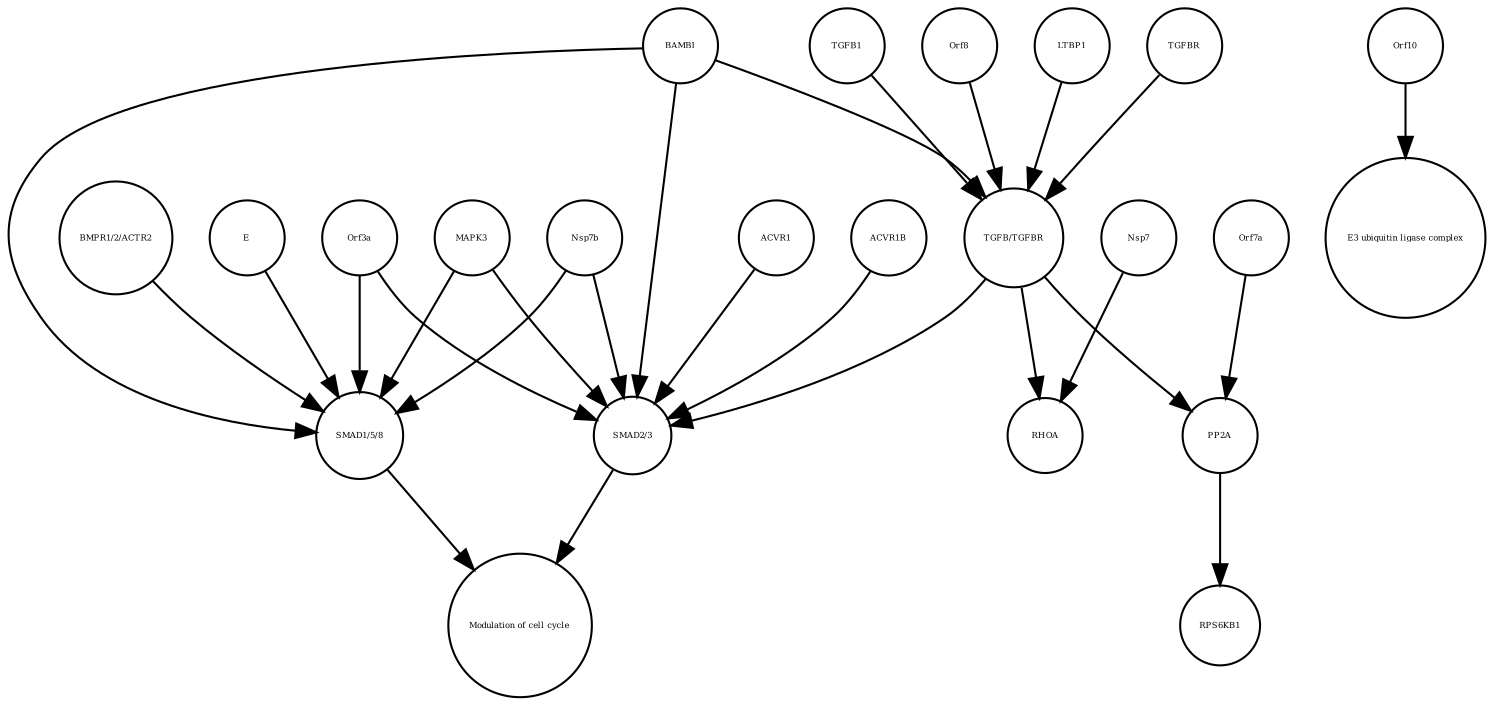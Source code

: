 strict digraph  {
"SMAD1/5/8" [annotation="", bipartite=0, cls=complex, fontsize=4, label="SMAD1/5/8", shape=circle];
"Modulation of cell cycle" [annotation="urn_miriam_obo.go_GO%3A0000074", bipartite=0, cls=phenotype, fontsize=4, label="Modulation of cell cycle", shape=circle];
"SMAD2/3" [annotation="", bipartite=0, cls=complex, fontsize=4, label="SMAD2/3", shape=circle];
Orf7a [annotation=urn_miriam_uniprot_P59635, bipartite=0, cls=macromolecule, fontsize=4, label=Orf7a, shape=circle];
Orf8 [annotation="urn_miriam_uniprot_Q80H93|urn_miriam_uniprot_Q7TFA0", bipartite=0, cls=macromolecule, fontsize=4, label=Orf8, shape=circle];
"TGFB/TGFBR" [annotation="", bipartite=0, cls=complex, fontsize=4, label="TGFB/TGFBR", shape=circle];
Orf3a [annotation=urn_miriam_uniprot_P59632, bipartite=0, cls=macromolecule, fontsize=4, label=Orf3a, shape=circle];
BAMBI [annotation="", bipartite=0, cls=macromolecule, fontsize=4, label=BAMBI, shape=circle];
"E3 ubiquitin ligase complex" [annotation="", bipartite=0, cls=complex, fontsize=4, label="E3 ubiquitin ligase complex", shape=circle];
MAPK3 [annotation="", bipartite=0, cls=macromolecule, fontsize=4, label=MAPK3, shape=circle];
RPS6KB1 [annotation="", bipartite=0, cls=macromolecule, fontsize=4, label=RPS6KB1, shape=circle];
LTBP1 [annotation="", bipartite=0, cls=macromolecule, fontsize=4, label=LTBP1, shape=circle];
RHOA [annotation="", bipartite=0, cls=macromolecule, fontsize=4, label=RHOA, shape=circle];
Nsp7b [annotation=urn_miriam_uniprot_Q7TFA1, bipartite=0, cls=macromolecule, fontsize=4, label=Nsp7b, shape=circle];
"BMPR1/2/ACTR2" [annotation="", bipartite=0, cls=complex, fontsize=4, label="BMPR1/2/ACTR2", shape=circle];
ACVR1 [annotation="", bipartite=0, cls=macromolecule, fontsize=4, label=ACVR1, shape=circle];
Orf10 [annotation=urn_miriam_ncbiprotein_BCD58762, bipartite=0, cls=macromolecule, fontsize=4, label=Orf10, shape=circle];
PP2A [annotation="", bipartite=0, cls=complex, fontsize=4, label=PP2A, shape=circle];
TGFBR [annotation="", bipartite=0, cls=complex, fontsize=4, label=TGFBR, shape=circle];
Nsp7 [annotation=urn_miriam_uniprot_Q7TFA1, bipartite=0, cls=macromolecule, fontsize=4, label=Nsp7, shape=circle];
ACVR1B [annotation="", bipartite=0, cls=macromolecule, fontsize=4, label=ACVR1B, shape=circle];
TGFB1 [annotation="", bipartite=0, cls=macromolecule, fontsize=4, label=TGFB1, shape=circle];
E [annotation=urn_miriam_uniprot_P59637, bipartite=0, cls=macromolecule, fontsize=4, label=E, shape=circle];
"SMAD1/5/8" -> "Modulation of cell cycle"  [annotation="", interaction_type=stimulation];
"SMAD2/3" -> "Modulation of cell cycle"  [annotation="", interaction_type=stimulation];
Orf7a -> PP2A  [annotation="urn_miriam_doi_10.1101%2F2020.03.31.019216", interaction_type=stimulation];
Orf8 -> "TGFB/TGFBR"  [annotation="urn_miriam_doi_10.1101%2F2020.06.17.156455", interaction_type=stimulation];
"TGFB/TGFBR" -> PP2A  [annotation="urn_miriam_doi_10.1101%2F2020.03.31.019216", interaction_type=stimulation];
"TGFB/TGFBR" -> "SMAD2/3"  [annotation="urn_miriam_doi_10.1101%2F2020.06.17.156455", interaction_type=stimulation];
"TGFB/TGFBR" -> RHOA  [annotation="urn_miriam_doi_10.1101%2F2020.06.17.156455", interaction_type=stimulation];
Orf3a -> "SMAD2/3"  [annotation="urn_miriam_doi_10.1101%2F2020.06.17.156455", interaction_type=stimulation];
Orf3a -> "SMAD1/5/8"  [annotation="urn_miriam_doi_10.1101%2F2020.06.17.156455", interaction_type=stimulation];
BAMBI -> "TGFB/TGFBR"  [annotation="urn_miriam_doi_10.1101%2F2020.06.17.156455", interaction_type=inhibition];
BAMBI -> "SMAD2/3"  [annotation="urn_miriam_doi_10.1101%2F2020.06.17.156455", interaction_type=inhibition];
BAMBI -> "SMAD1/5/8"  [annotation="urn_miriam_doi_10.1101%2F2020.06.17.156455", interaction_type=inhibition];
MAPK3 -> "SMAD2/3"  [annotation="urn_miriam_doi_10.1101%2F2020.06.17.156455", interaction_type=inhibition];
MAPK3 -> "SMAD1/5/8"  [annotation="urn_miriam_doi_10.1101%2F2020.06.17.156455", interaction_type=inhibition];
LTBP1 -> "TGFB/TGFBR"  [annotation="urn_miriam_doi_10.1101%2F2020.06.17.156455", interaction_type=inhibition];
Nsp7b -> "SMAD2/3"  [annotation="urn_miriam_doi_10.1101%2F2020.06.17.156455", interaction_type=stimulation];
Nsp7b -> "SMAD1/5/8"  [annotation="urn_miriam_doi_10.1101%2F2020.06.17.156455", interaction_type=stimulation];
"BMPR1/2/ACTR2" -> "SMAD1/5/8"  [annotation="urn_miriam_doi_10.1101%2F2020.06.17.156455", interaction_type=catalysis];
ACVR1 -> "SMAD2/3"  [annotation="urn_miriam_doi_10.1101%2F2020.06.17.156455", interaction_type=catalysis];
Orf10 -> "E3 ubiquitin ligase complex"  [annotation="", interaction_type=production];
PP2A -> RPS6KB1  [annotation="", interaction_type=catalysis];
TGFBR -> "TGFB/TGFBR"  [annotation="", interaction_type=production];
Nsp7 -> RHOA  [annotation="urn_miriam_doi_10.1101%2F2020.06.17.156455", interaction_type=stimulation];
ACVR1B -> "SMAD2/3"  [annotation="urn_miriam_doi_10.1101%2F2020.06.17.156455", interaction_type=catalysis];
TGFB1 -> "TGFB/TGFBR"  [annotation="", interaction_type=production];
E -> "SMAD1/5/8"  [annotation="urn_miriam_doi_10.1101%2F2020.06.17.156455", interaction_type=stimulation];
}
